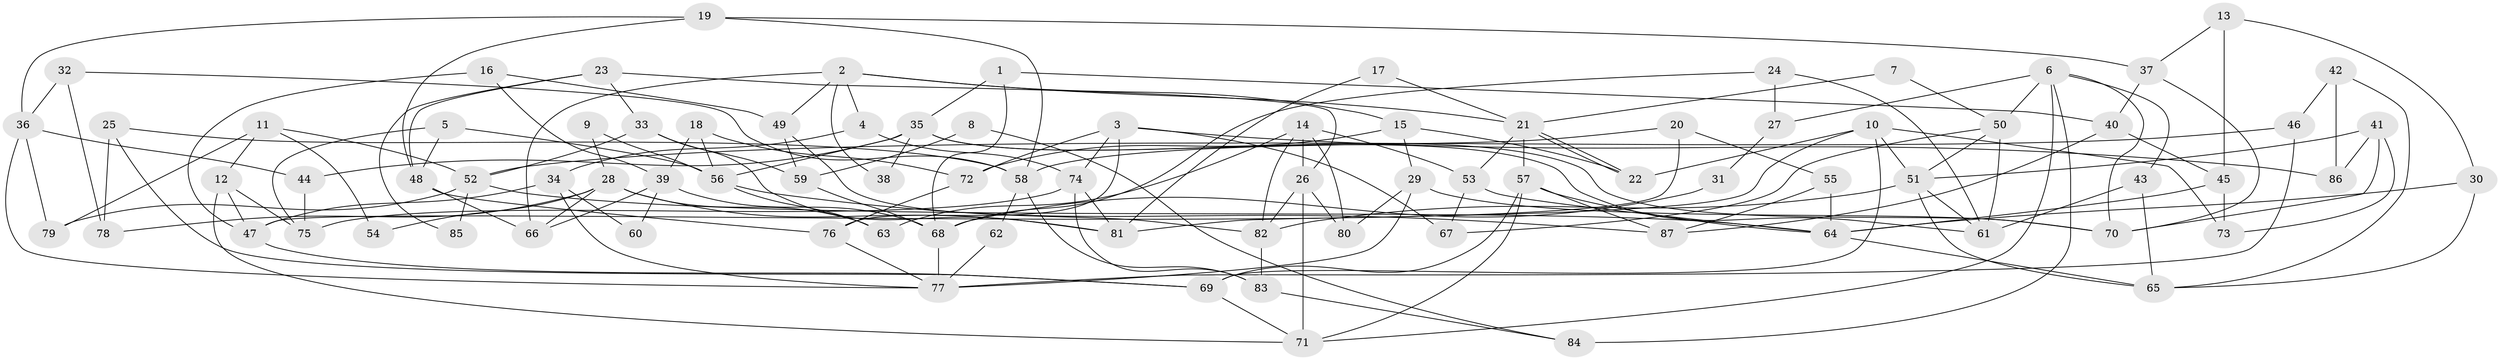 // Generated by graph-tools (version 1.1) at 2025/02/03/09/25 03:02:03]
// undirected, 87 vertices, 174 edges
graph export_dot {
graph [start="1"]
  node [color=gray90,style=filled];
  1;
  2;
  3;
  4;
  5;
  6;
  7;
  8;
  9;
  10;
  11;
  12;
  13;
  14;
  15;
  16;
  17;
  18;
  19;
  20;
  21;
  22;
  23;
  24;
  25;
  26;
  27;
  28;
  29;
  30;
  31;
  32;
  33;
  34;
  35;
  36;
  37;
  38;
  39;
  40;
  41;
  42;
  43;
  44;
  45;
  46;
  47;
  48;
  49;
  50;
  51;
  52;
  53;
  54;
  55;
  56;
  57;
  58;
  59;
  60;
  61;
  62;
  63;
  64;
  65;
  66;
  67;
  68;
  69;
  70;
  71;
  72;
  73;
  74;
  75;
  76;
  77;
  78;
  79;
  80;
  81;
  82;
  83;
  84;
  85;
  86;
  87;
  1 -- 68;
  1 -- 35;
  1 -- 40;
  2 -- 15;
  2 -- 66;
  2 -- 4;
  2 -- 21;
  2 -- 38;
  2 -- 49;
  3 -- 74;
  3 -- 76;
  3 -- 67;
  3 -- 72;
  3 -- 86;
  4 -- 34;
  4 -- 74;
  5 -- 48;
  5 -- 56;
  5 -- 75;
  6 -- 70;
  6 -- 50;
  6 -- 27;
  6 -- 43;
  6 -- 71;
  6 -- 84;
  7 -- 50;
  7 -- 21;
  8 -- 84;
  8 -- 59;
  9 -- 28;
  9 -- 56;
  10 -- 69;
  10 -- 51;
  10 -- 22;
  10 -- 73;
  10 -- 81;
  11 -- 12;
  11 -- 52;
  11 -- 54;
  11 -- 79;
  12 -- 75;
  12 -- 71;
  12 -- 47;
  13 -- 45;
  13 -- 37;
  13 -- 30;
  14 -- 26;
  14 -- 53;
  14 -- 63;
  14 -- 80;
  14 -- 82;
  15 -- 22;
  15 -- 72;
  15 -- 29;
  16 -- 47;
  16 -- 49;
  16 -- 39;
  17 -- 81;
  17 -- 21;
  18 -- 72;
  18 -- 39;
  18 -- 56;
  19 -- 36;
  19 -- 37;
  19 -- 48;
  19 -- 58;
  20 -- 47;
  20 -- 58;
  20 -- 55;
  21 -- 22;
  21 -- 22;
  21 -- 53;
  21 -- 57;
  23 -- 26;
  23 -- 33;
  23 -- 48;
  23 -- 85;
  24 -- 61;
  24 -- 68;
  24 -- 27;
  25 -- 69;
  25 -- 58;
  25 -- 78;
  26 -- 80;
  26 -- 71;
  26 -- 82;
  27 -- 31;
  28 -- 81;
  28 -- 63;
  28 -- 54;
  28 -- 66;
  28 -- 78;
  29 -- 70;
  29 -- 77;
  29 -- 80;
  30 -- 64;
  30 -- 65;
  31 -- 68;
  32 -- 78;
  32 -- 36;
  32 -- 58;
  33 -- 81;
  33 -- 52;
  33 -- 59;
  34 -- 77;
  34 -- 47;
  34 -- 60;
  35 -- 56;
  35 -- 61;
  35 -- 38;
  35 -- 44;
  35 -- 70;
  36 -- 44;
  36 -- 77;
  36 -- 79;
  37 -- 40;
  37 -- 70;
  39 -- 66;
  39 -- 60;
  39 -- 68;
  40 -- 45;
  40 -- 87;
  41 -- 51;
  41 -- 86;
  41 -- 70;
  41 -- 73;
  42 -- 65;
  42 -- 46;
  42 -- 86;
  43 -- 61;
  43 -- 65;
  44 -- 75;
  45 -- 73;
  45 -- 64;
  46 -- 52;
  46 -- 77;
  47 -- 69;
  48 -- 66;
  48 -- 76;
  49 -- 82;
  49 -- 59;
  50 -- 51;
  50 -- 67;
  50 -- 61;
  51 -- 82;
  51 -- 65;
  51 -- 61;
  52 -- 64;
  52 -- 79;
  52 -- 85;
  53 -- 64;
  53 -- 67;
  55 -- 64;
  55 -- 87;
  56 -- 87;
  56 -- 63;
  57 -- 87;
  57 -- 64;
  57 -- 69;
  57 -- 71;
  58 -- 62;
  58 -- 83;
  59 -- 68;
  62 -- 77;
  64 -- 65;
  68 -- 77;
  69 -- 71;
  72 -- 76;
  74 -- 83;
  74 -- 75;
  74 -- 81;
  76 -- 77;
  82 -- 83;
  83 -- 84;
}
